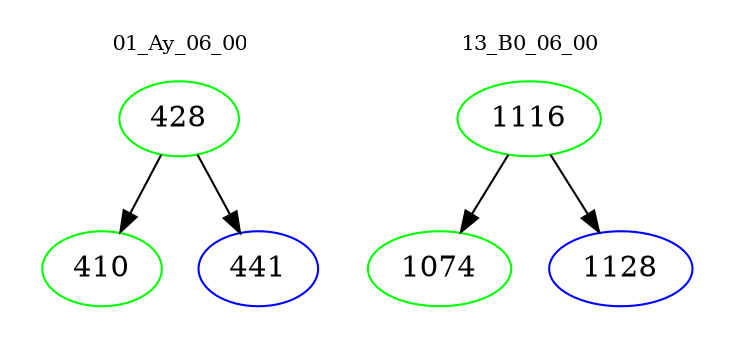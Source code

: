 digraph{
subgraph cluster_0 {
color = white
label = "01_Ay_06_00";
fontsize=10;
T0_428 [label="428", color="green"]
T0_428 -> T0_410 [color="black"]
T0_410 [label="410", color="green"]
T0_428 -> T0_441 [color="black"]
T0_441 [label="441", color="blue"]
}
subgraph cluster_1 {
color = white
label = "13_B0_06_00";
fontsize=10;
T1_1116 [label="1116", color="green"]
T1_1116 -> T1_1074 [color="black"]
T1_1074 [label="1074", color="green"]
T1_1116 -> T1_1128 [color="black"]
T1_1128 [label="1128", color="blue"]
}
}
